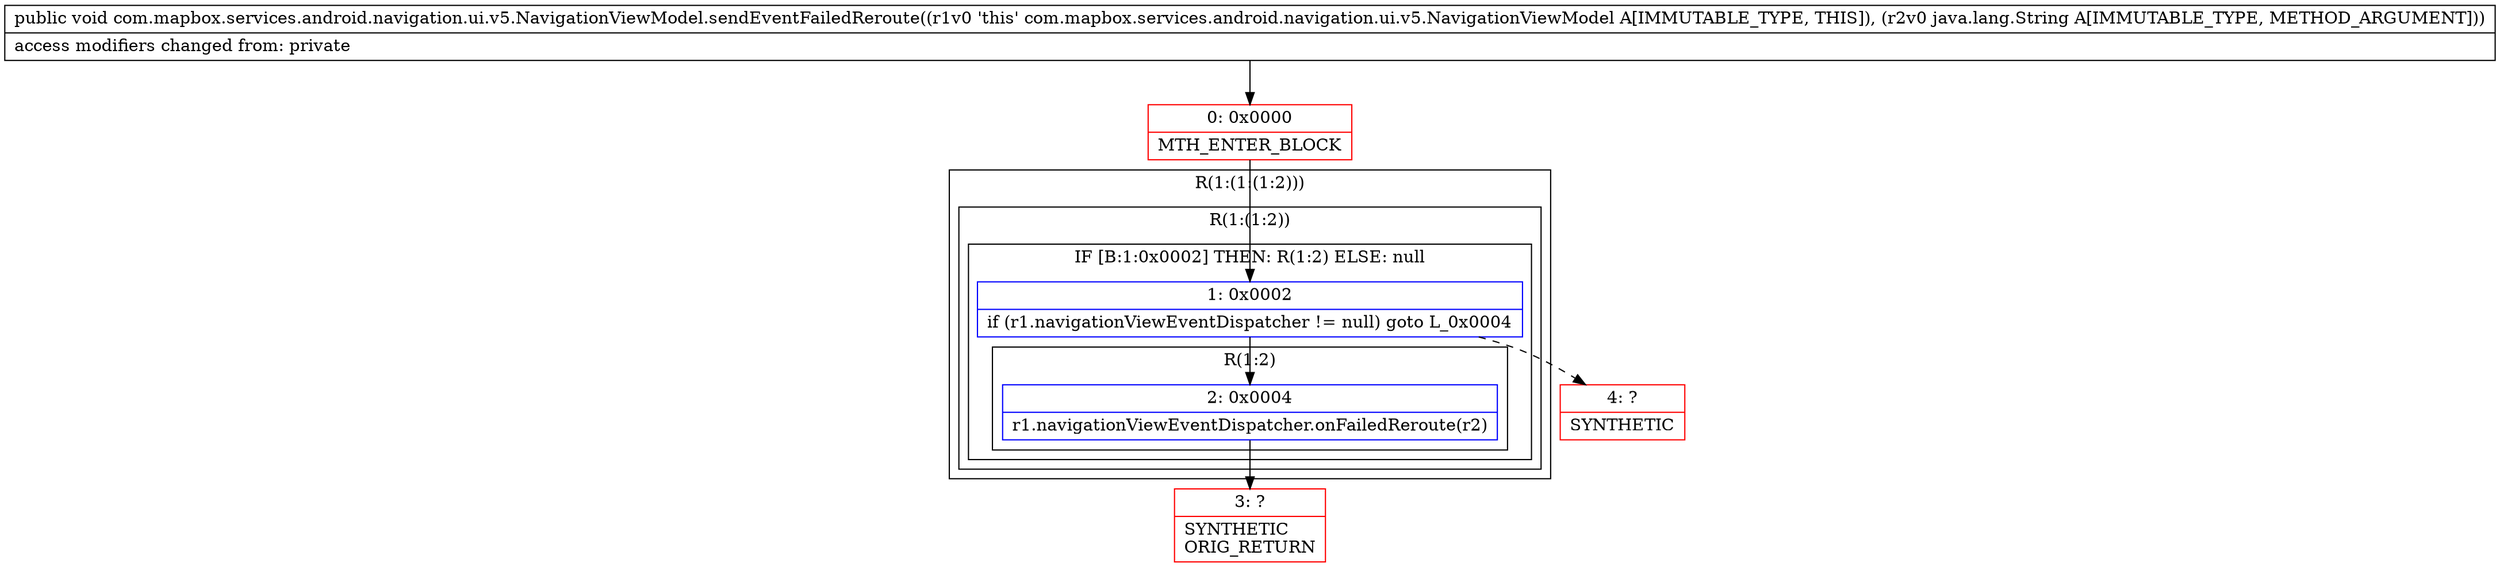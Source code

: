 digraph "CFG forcom.mapbox.services.android.navigation.ui.v5.NavigationViewModel.sendEventFailedReroute(Ljava\/lang\/String;)V" {
subgraph cluster_Region_1402153374 {
label = "R(1:(1:(1:2)))";
node [shape=record,color=blue];
subgraph cluster_Region_1106171094 {
label = "R(1:(1:2))";
node [shape=record,color=blue];
subgraph cluster_IfRegion_1812741607 {
label = "IF [B:1:0x0002] THEN: R(1:2) ELSE: null";
node [shape=record,color=blue];
Node_1 [shape=record,label="{1\:\ 0x0002|if (r1.navigationViewEventDispatcher != null) goto L_0x0004\l}"];
subgraph cluster_Region_958490273 {
label = "R(1:2)";
node [shape=record,color=blue];
Node_2 [shape=record,label="{2\:\ 0x0004|r1.navigationViewEventDispatcher.onFailedReroute(r2)\l}"];
}
}
}
}
Node_0 [shape=record,color=red,label="{0\:\ 0x0000|MTH_ENTER_BLOCK\l}"];
Node_3 [shape=record,color=red,label="{3\:\ ?|SYNTHETIC\lORIG_RETURN\l}"];
Node_4 [shape=record,color=red,label="{4\:\ ?|SYNTHETIC\l}"];
MethodNode[shape=record,label="{public void com.mapbox.services.android.navigation.ui.v5.NavigationViewModel.sendEventFailedReroute((r1v0 'this' com.mapbox.services.android.navigation.ui.v5.NavigationViewModel A[IMMUTABLE_TYPE, THIS]), (r2v0 java.lang.String A[IMMUTABLE_TYPE, METHOD_ARGUMENT]))  | access modifiers changed from: private\l}"];
MethodNode -> Node_0;
Node_1 -> Node_2;
Node_1 -> Node_4[style=dashed];
Node_2 -> Node_3;
Node_0 -> Node_1;
}

